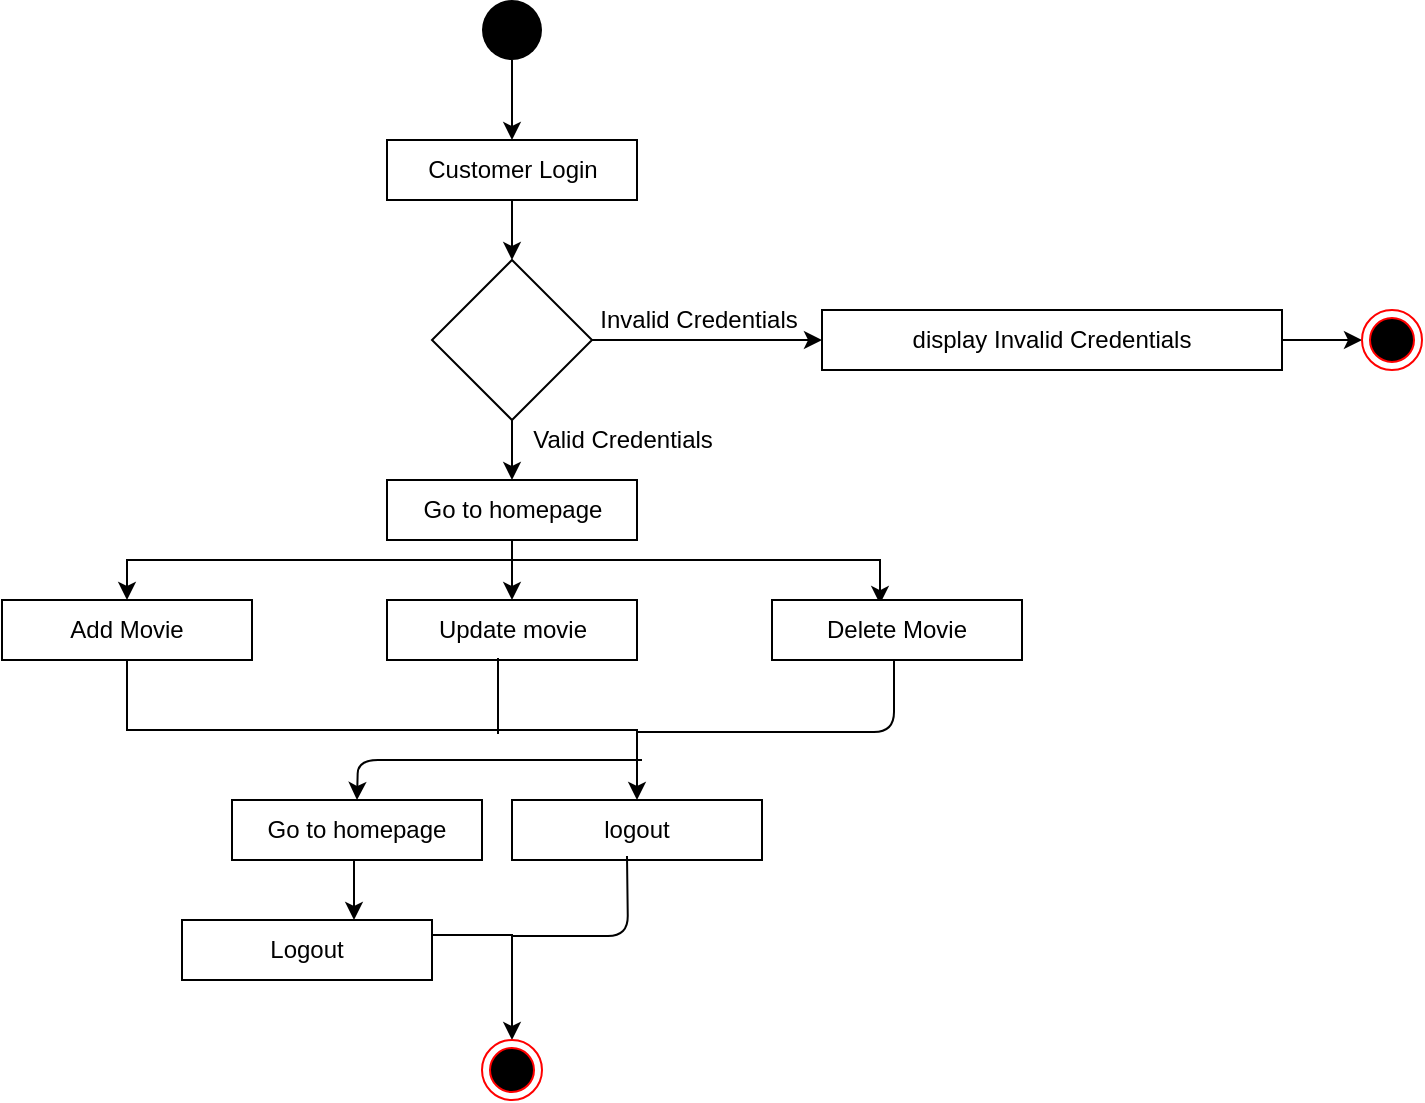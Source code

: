 <mxfile version="13.10.4" type="github">
  <diagram id="gsTaq-lC7e8fo5LnqLd6" name="Page-1">
    <mxGraphModel dx="1022" dy="720" grid="1" gridSize="10" guides="1" tooltips="1" connect="1" arrows="1" fold="1" page="1" pageScale="1" pageWidth="850" pageHeight="1100" math="0" shadow="0">
      <root>
        <mxCell id="0" />
        <mxCell id="1" parent="0" />
        <mxCell id="9GFyErXqcewZroUCBzi0-1" style="edgeStyle=orthogonalEdgeStyle;rounded=0;orthogonalLoop=1;jettySize=auto;html=1;exitX=0.5;exitY=1;exitDx=0;exitDy=0;entryX=0.5;entryY=0;entryDx=0;entryDy=0;" edge="1" parent="1" source="9GFyErXqcewZroUCBzi0-2" target="9GFyErXqcewZroUCBzi0-4">
          <mxGeometry relative="1" as="geometry" />
        </mxCell>
        <mxCell id="9GFyErXqcewZroUCBzi0-2" value="" style="ellipse;fillColor=#000000;strokeColor=none;" vertex="1" parent="1">
          <mxGeometry x="280" y="30" width="30" height="30" as="geometry" />
        </mxCell>
        <mxCell id="9GFyErXqcewZroUCBzi0-3" style="edgeStyle=orthogonalEdgeStyle;rounded=0;orthogonalLoop=1;jettySize=auto;html=1;exitX=0.5;exitY=1;exitDx=0;exitDy=0;entryX=0.5;entryY=0;entryDx=0;entryDy=0;" edge="1" parent="1" source="9GFyErXqcewZroUCBzi0-4" target="9GFyErXqcewZroUCBzi0-7">
          <mxGeometry relative="1" as="geometry" />
        </mxCell>
        <mxCell id="9GFyErXqcewZroUCBzi0-4" value="Customer Login" style="rounded=0;whiteSpace=wrap;html=1;" vertex="1" parent="1">
          <mxGeometry x="232.5" y="100" width="125" height="30" as="geometry" />
        </mxCell>
        <mxCell id="9GFyErXqcewZroUCBzi0-5" style="edgeStyle=orthogonalEdgeStyle;rounded=0;orthogonalLoop=1;jettySize=auto;html=1;" edge="1" parent="1" source="9GFyErXqcewZroUCBzi0-7" target="9GFyErXqcewZroUCBzi0-9">
          <mxGeometry relative="1" as="geometry" />
        </mxCell>
        <mxCell id="9GFyErXqcewZroUCBzi0-6" style="edgeStyle=orthogonalEdgeStyle;rounded=0;orthogonalLoop=1;jettySize=auto;html=1;exitX=0.5;exitY=1;exitDx=0;exitDy=0;entryX=0.5;entryY=0;entryDx=0;entryDy=0;" edge="1" parent="1" source="9GFyErXqcewZroUCBzi0-7" target="9GFyErXqcewZroUCBzi0-10">
          <mxGeometry relative="1" as="geometry" />
        </mxCell>
        <mxCell id="9GFyErXqcewZroUCBzi0-7" value="" style="rhombus;whiteSpace=wrap;html=1;" vertex="1" parent="1">
          <mxGeometry x="255" y="160" width="80" height="80" as="geometry" />
        </mxCell>
        <mxCell id="9GFyErXqcewZroUCBzi0-8" style="edgeStyle=orthogonalEdgeStyle;rounded=0;orthogonalLoop=1;jettySize=auto;html=1;exitX=1;exitY=0.5;exitDx=0;exitDy=0;entryX=0;entryY=0.5;entryDx=0;entryDy=0;" edge="1" parent="1" source="9GFyErXqcewZroUCBzi0-9" target="9GFyErXqcewZroUCBzi0-11">
          <mxGeometry relative="1" as="geometry" />
        </mxCell>
        <mxCell id="9GFyErXqcewZroUCBzi0-9" value="display Invalid Credentials" style="rounded=0;whiteSpace=wrap;html=1;" vertex="1" parent="1">
          <mxGeometry x="450" y="185" width="230" height="30" as="geometry" />
        </mxCell>
        <mxCell id="9GFyErXqcewZroUCBzi0-21" style="edgeStyle=orthogonalEdgeStyle;rounded=0;orthogonalLoop=1;jettySize=auto;html=1;exitX=0.5;exitY=1;exitDx=0;exitDy=0;entryX=0.5;entryY=0;entryDx=0;entryDy=0;" edge="1" parent="1" source="9GFyErXqcewZroUCBzi0-10" target="9GFyErXqcewZroUCBzi0-16">
          <mxGeometry relative="1" as="geometry">
            <Array as="points">
              <mxPoint x="295" y="310" />
              <mxPoint x="103" y="310" />
            </Array>
          </mxGeometry>
        </mxCell>
        <mxCell id="9GFyErXqcewZroUCBzi0-22" style="edgeStyle=orthogonalEdgeStyle;rounded=0;orthogonalLoop=1;jettySize=auto;html=1;entryX=0.432;entryY=0.067;entryDx=0;entryDy=0;entryPerimeter=0;" edge="1" parent="1" source="9GFyErXqcewZroUCBzi0-10" target="9GFyErXqcewZroUCBzi0-14">
          <mxGeometry relative="1" as="geometry">
            <Array as="points">
              <mxPoint x="295" y="310" />
              <mxPoint x="479" y="310" />
            </Array>
          </mxGeometry>
        </mxCell>
        <mxCell id="9GFyErXqcewZroUCBzi0-23" style="edgeStyle=orthogonalEdgeStyle;rounded=0;orthogonalLoop=1;jettySize=auto;html=1;" edge="1" parent="1" source="9GFyErXqcewZroUCBzi0-10" target="9GFyErXqcewZroUCBzi0-15">
          <mxGeometry relative="1" as="geometry" />
        </mxCell>
        <mxCell id="9GFyErXqcewZroUCBzi0-10" value="Go to homepage" style="rounded=0;whiteSpace=wrap;html=1;" vertex="1" parent="1">
          <mxGeometry x="232.5" y="270" width="125" height="30" as="geometry" />
        </mxCell>
        <mxCell id="9GFyErXqcewZroUCBzi0-11" value="" style="ellipse;html=1;shape=endState;fillColor=#000000;strokeColor=#ff0000;" vertex="1" parent="1">
          <mxGeometry x="720" y="185" width="30" height="30" as="geometry" />
        </mxCell>
        <mxCell id="9GFyErXqcewZroUCBzi0-12" value="Invalid Credentials" style="text;html=1;align=center;verticalAlign=middle;resizable=0;points=[];autosize=1;" vertex="1" parent="1">
          <mxGeometry x="332.5" y="180" width="110" height="20" as="geometry" />
        </mxCell>
        <mxCell id="9GFyErXqcewZroUCBzi0-13" value="Valid Credentials" style="text;html=1;align=center;verticalAlign=middle;resizable=0;points=[];autosize=1;" vertex="1" parent="1">
          <mxGeometry x="295" y="240" width="110" height="20" as="geometry" />
        </mxCell>
        <mxCell id="9GFyErXqcewZroUCBzi0-14" value="Delete Movie" style="rounded=0;whiteSpace=wrap;html=1;" vertex="1" parent="1">
          <mxGeometry x="425" y="330" width="125" height="30" as="geometry" />
        </mxCell>
        <mxCell id="9GFyErXqcewZroUCBzi0-15" value="Update movie" style="rounded=0;whiteSpace=wrap;html=1;" vertex="1" parent="1">
          <mxGeometry x="232.5" y="330" width="125" height="30" as="geometry" />
        </mxCell>
        <mxCell id="9GFyErXqcewZroUCBzi0-24" style="edgeStyle=orthogonalEdgeStyle;rounded=0;orthogonalLoop=1;jettySize=auto;html=1;exitX=0.5;exitY=1;exitDx=0;exitDy=0;entryX=0.5;entryY=0;entryDx=0;entryDy=0;" edge="1" parent="1" source="9GFyErXqcewZroUCBzi0-16" target="9GFyErXqcewZroUCBzi0-17">
          <mxGeometry relative="1" as="geometry" />
        </mxCell>
        <mxCell id="9GFyErXqcewZroUCBzi0-16" value="Add Movie" style="rounded=0;whiteSpace=wrap;html=1;" vertex="1" parent="1">
          <mxGeometry x="40" y="330" width="125" height="30" as="geometry" />
        </mxCell>
        <mxCell id="9GFyErXqcewZroUCBzi0-17" value="logout" style="rounded=0;whiteSpace=wrap;html=1;" vertex="1" parent="1">
          <mxGeometry x="295" y="430" width="125" height="30" as="geometry" />
        </mxCell>
        <mxCell id="9GFyErXqcewZroUCBzi0-29" style="edgeStyle=orthogonalEdgeStyle;rounded=0;orthogonalLoop=1;jettySize=auto;html=1;exitX=0.5;exitY=1;exitDx=0;exitDy=0;entryX=0.688;entryY=0;entryDx=0;entryDy=0;entryPerimeter=0;" edge="1" parent="1" source="9GFyErXqcewZroUCBzi0-18" target="9GFyErXqcewZroUCBzi0-19">
          <mxGeometry relative="1" as="geometry" />
        </mxCell>
        <mxCell id="9GFyErXqcewZroUCBzi0-18" value="Go to homepage" style="rounded=0;whiteSpace=wrap;html=1;" vertex="1" parent="1">
          <mxGeometry x="155" y="430" width="125" height="30" as="geometry" />
        </mxCell>
        <mxCell id="9GFyErXqcewZroUCBzi0-30" style="edgeStyle=orthogonalEdgeStyle;rounded=0;orthogonalLoop=1;jettySize=auto;html=1;exitX=1;exitY=0.25;exitDx=0;exitDy=0;entryX=0.5;entryY=0;entryDx=0;entryDy=0;" edge="1" parent="1" source="9GFyErXqcewZroUCBzi0-19" target="9GFyErXqcewZroUCBzi0-20">
          <mxGeometry relative="1" as="geometry" />
        </mxCell>
        <mxCell id="9GFyErXqcewZroUCBzi0-19" value="Logout" style="rounded=0;whiteSpace=wrap;html=1;" vertex="1" parent="1">
          <mxGeometry x="130" y="490" width="125" height="30" as="geometry" />
        </mxCell>
        <mxCell id="9GFyErXqcewZroUCBzi0-20" value="" style="ellipse;html=1;shape=endState;fillColor=#000000;strokeColor=#ff0000;" vertex="1" parent="1">
          <mxGeometry x="280" y="550" width="30" height="30" as="geometry" />
        </mxCell>
        <mxCell id="9GFyErXqcewZroUCBzi0-26" value="" style="endArrow=none;html=1;" edge="1" parent="1">
          <mxGeometry width="50" height="50" relative="1" as="geometry">
            <mxPoint x="358" y="396" as="sourcePoint" />
            <mxPoint x="486" y="360" as="targetPoint" />
            <Array as="points">
              <mxPoint x="486" y="396" />
            </Array>
          </mxGeometry>
        </mxCell>
        <mxCell id="9GFyErXqcewZroUCBzi0-27" value="" style="endArrow=none;html=1;entryX=0.444;entryY=1.067;entryDx=0;entryDy=0;entryPerimeter=0;" edge="1" parent="1">
          <mxGeometry width="50" height="50" relative="1" as="geometry">
            <mxPoint x="288" y="397" as="sourcePoint" />
            <mxPoint x="288" y="359.01" as="targetPoint" />
          </mxGeometry>
        </mxCell>
        <mxCell id="9GFyErXqcewZroUCBzi0-28" value="" style="endArrow=classic;html=1;entryX=0.5;entryY=0;entryDx=0;entryDy=0;" edge="1" parent="1" target="9GFyErXqcewZroUCBzi0-18">
          <mxGeometry width="50" height="50" relative="1" as="geometry">
            <mxPoint x="360" y="410" as="sourcePoint" />
            <mxPoint x="190" y="400" as="targetPoint" />
            <Array as="points">
              <mxPoint x="218" y="410" />
            </Array>
          </mxGeometry>
        </mxCell>
        <mxCell id="9GFyErXqcewZroUCBzi0-31" value="" style="endArrow=none;html=1;entryX=0.5;entryY=1;entryDx=0;entryDy=0;" edge="1" parent="1">
          <mxGeometry width="50" height="50" relative="1" as="geometry">
            <mxPoint x="295" y="498" as="sourcePoint" />
            <mxPoint x="352.5" y="458" as="targetPoint" />
            <Array as="points">
              <mxPoint x="353" y="498" />
            </Array>
          </mxGeometry>
        </mxCell>
      </root>
    </mxGraphModel>
  </diagram>
</mxfile>
